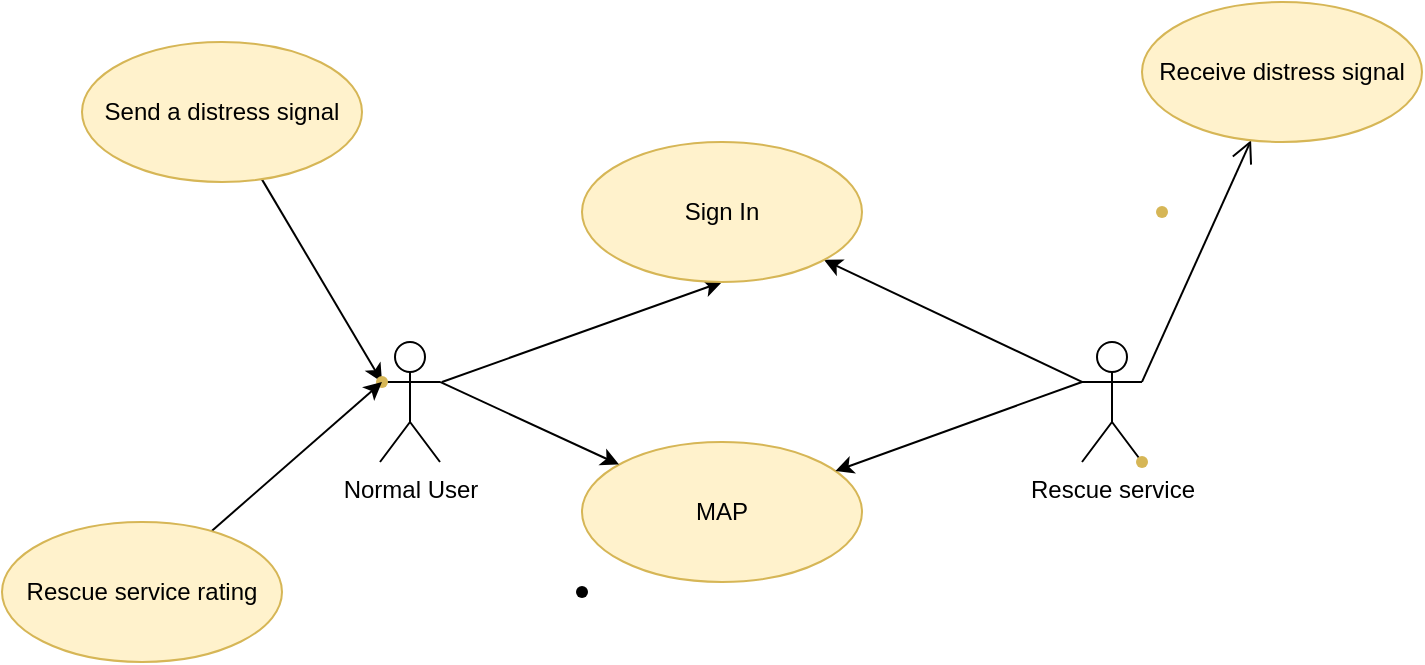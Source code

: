 <mxfile version="21.0.6" type="github">
  <diagram id="C5RBs43oDa-KdzZeNtuy" name="Page-1">
    <mxGraphModel dx="1050" dy="573" grid="1" gridSize="10" guides="1" tooltips="1" connect="1" arrows="1" fold="1" page="1" pageScale="1" pageWidth="827" pageHeight="1169" math="0" shadow="0">
      <root>
        <mxCell id="WIyWlLk6GJQsqaUBKTNV-0" />
        <mxCell id="WIyWlLk6GJQsqaUBKTNV-1" parent="WIyWlLk6GJQsqaUBKTNV-0" />
        <mxCell id="OUhb2QEN75pIKxEQ_v2V-1" value="Rescue service" style="shape=umlActor;verticalLabelPosition=bottom;verticalAlign=top;html=1;" vertex="1" parent="WIyWlLk6GJQsqaUBKTNV-1">
          <mxGeometry x="560" y="310" width="30" height="60" as="geometry" />
        </mxCell>
        <mxCell id="OUhb2QEN75pIKxEQ_v2V-21" value="" style="rounded=0;orthogonalLoop=1;jettySize=auto;html=1;entryX=0.5;entryY=1;entryDx=0;entryDy=0;" edge="1" parent="WIyWlLk6GJQsqaUBKTNV-1" target="OUhb2QEN75pIKxEQ_v2V-5">
          <mxGeometry relative="1" as="geometry">
            <mxPoint x="240" y="330" as="sourcePoint" />
          </mxGeometry>
        </mxCell>
        <mxCell id="OUhb2QEN75pIKxEQ_v2V-2" value="Normal User" style="shape=umlActor;verticalLabelPosition=bottom;verticalAlign=top;html=1;" vertex="1" parent="WIyWlLk6GJQsqaUBKTNV-1">
          <mxGeometry x="209" y="310" width="30" height="60" as="geometry" />
        </mxCell>
        <mxCell id="OUhb2QEN75pIKxEQ_v2V-14" value="" style="rounded=0;orthogonalLoop=1;jettySize=auto;html=1;exitX=0;exitY=0.333;exitDx=0;exitDy=0;exitPerimeter=0;" edge="1" parent="WIyWlLk6GJQsqaUBKTNV-1" source="OUhb2QEN75pIKxEQ_v2V-1" target="OUhb2QEN75pIKxEQ_v2V-5">
          <mxGeometry relative="1" as="geometry" />
        </mxCell>
        <mxCell id="OUhb2QEN75pIKxEQ_v2V-5" value="Sign In" style="ellipse;whiteSpace=wrap;html=1;fillColor=#fff2cc;strokeColor=#d6b656;" vertex="1" parent="WIyWlLk6GJQsqaUBKTNV-1">
          <mxGeometry x="310" y="210" width="140" height="70" as="geometry" />
        </mxCell>
        <mxCell id="OUhb2QEN75pIKxEQ_v2V-6" value="MAP" style="ellipse;whiteSpace=wrap;html=1;fillColor=#fff2cc;strokeColor=#d6b656;" vertex="1" parent="WIyWlLk6GJQsqaUBKTNV-1">
          <mxGeometry x="310" y="360" width="140" height="70" as="geometry" />
        </mxCell>
        <mxCell id="OUhb2QEN75pIKxEQ_v2V-17" value="" style="rounded=0;orthogonalLoop=1;jettySize=auto;html=1;entryX=0.66;entryY=0.69;entryDx=0;entryDy=0;entryPerimeter=0;" edge="1" parent="WIyWlLk6GJQsqaUBKTNV-1" source="OUhb2QEN75pIKxEQ_v2V-7" target="OUhb2QEN75pIKxEQ_v2V-16">
          <mxGeometry relative="1" as="geometry" />
        </mxCell>
        <mxCell id="OUhb2QEN75pIKxEQ_v2V-7" value="Send a distress signal" style="ellipse;whiteSpace=wrap;html=1;fillColor=#fff2cc;strokeColor=#d6b656;" vertex="1" parent="WIyWlLk6GJQsqaUBKTNV-1">
          <mxGeometry x="60" y="160" width="140" height="70" as="geometry" />
        </mxCell>
        <mxCell id="OUhb2QEN75pIKxEQ_v2V-11" value="" style="rounded=0;orthogonalLoop=1;jettySize=auto;html=1;endArrow=open;endFill=0;endSize=9;exitX=1;exitY=0.333;exitDx=0;exitDy=0;exitPerimeter=0;" edge="1" parent="WIyWlLk6GJQsqaUBKTNV-1" source="OUhb2QEN75pIKxEQ_v2V-1" target="OUhb2QEN75pIKxEQ_v2V-8">
          <mxGeometry relative="1" as="geometry" />
        </mxCell>
        <mxCell id="OUhb2QEN75pIKxEQ_v2V-8" value="Receive distress signal" style="ellipse;whiteSpace=wrap;html=1;fillColor=#fff2cc;strokeColor=#d6b656;" vertex="1" parent="WIyWlLk6GJQsqaUBKTNV-1">
          <mxGeometry x="590" y="140" width="140" height="70" as="geometry" />
        </mxCell>
        <mxCell id="OUhb2QEN75pIKxEQ_v2V-15" value="" style="rounded=0;orthogonalLoop=1;jettySize=auto;html=1;exitX=0;exitY=0.333;exitDx=0;exitDy=0;exitPerimeter=0;" edge="1" parent="WIyWlLk6GJQsqaUBKTNV-1" source="OUhb2QEN75pIKxEQ_v2V-1" target="OUhb2QEN75pIKxEQ_v2V-6">
          <mxGeometry relative="1" as="geometry" />
        </mxCell>
        <mxCell id="OUhb2QEN75pIKxEQ_v2V-10" value="" style="shape=waypoint;sketch=0;size=6;pointerEvents=1;points=[];fillColor=#fff2cc;resizable=0;rotatable=0;perimeter=centerPerimeter;snapToPoint=1;strokeColor=#d6b656;" vertex="1" parent="WIyWlLk6GJQsqaUBKTNV-1">
          <mxGeometry x="580" y="360" width="20" height="20" as="geometry" />
        </mxCell>
        <mxCell id="OUhb2QEN75pIKxEQ_v2V-13" value="" style="shape=waypoint;sketch=0;size=6;pointerEvents=1;points=[];fillColor=#fff2cc;resizable=0;rotatable=0;perimeter=centerPerimeter;snapToPoint=1;strokeColor=#d6b656;" vertex="1" parent="WIyWlLk6GJQsqaUBKTNV-1">
          <mxGeometry x="590" y="235" width="20" height="20" as="geometry" />
        </mxCell>
        <mxCell id="OUhb2QEN75pIKxEQ_v2V-19" value="" style="rounded=0;orthogonalLoop=1;jettySize=auto;html=1;exitX=1;exitY=0.333;exitDx=0;exitDy=0;exitPerimeter=0;" edge="1" parent="WIyWlLk6GJQsqaUBKTNV-1" source="OUhb2QEN75pIKxEQ_v2V-2" target="OUhb2QEN75pIKxEQ_v2V-6">
          <mxGeometry relative="1" as="geometry" />
        </mxCell>
        <mxCell id="OUhb2QEN75pIKxEQ_v2V-16" value="" style="shape=waypoint;sketch=0;size=6;pointerEvents=1;points=[];fillColor=#fff2cc;resizable=0;rotatable=0;perimeter=centerPerimeter;snapToPoint=1;strokeColor=#d6b656;" vertex="1" parent="WIyWlLk6GJQsqaUBKTNV-1">
          <mxGeometry x="200" y="320" width="20" height="20" as="geometry" />
        </mxCell>
        <mxCell id="OUhb2QEN75pIKxEQ_v2V-25" value="" style="rounded=0;orthogonalLoop=1;jettySize=auto;html=1;entryX=0.34;entryY=0.85;entryDx=0;entryDy=0;entryPerimeter=0;" edge="1" parent="WIyWlLk6GJQsqaUBKTNV-1" source="OUhb2QEN75pIKxEQ_v2V-23" target="OUhb2QEN75pIKxEQ_v2V-16">
          <mxGeometry relative="1" as="geometry" />
        </mxCell>
        <mxCell id="OUhb2QEN75pIKxEQ_v2V-23" value="Rescue service rating" style="ellipse;whiteSpace=wrap;html=1;fillColor=#fff2cc;strokeColor=#d6b656;" vertex="1" parent="WIyWlLk6GJQsqaUBKTNV-1">
          <mxGeometry x="20" y="400" width="140" height="70" as="geometry" />
        </mxCell>
        <mxCell id="OUhb2QEN75pIKxEQ_v2V-24" value="" style="shape=waypoint;sketch=0;size=6;pointerEvents=1;points=[];fillColor=default;resizable=0;rotatable=0;perimeter=centerPerimeter;snapToPoint=1;" vertex="1" parent="WIyWlLk6GJQsqaUBKTNV-1">
          <mxGeometry x="300" y="425" width="20" height="20" as="geometry" />
        </mxCell>
      </root>
    </mxGraphModel>
  </diagram>
</mxfile>
